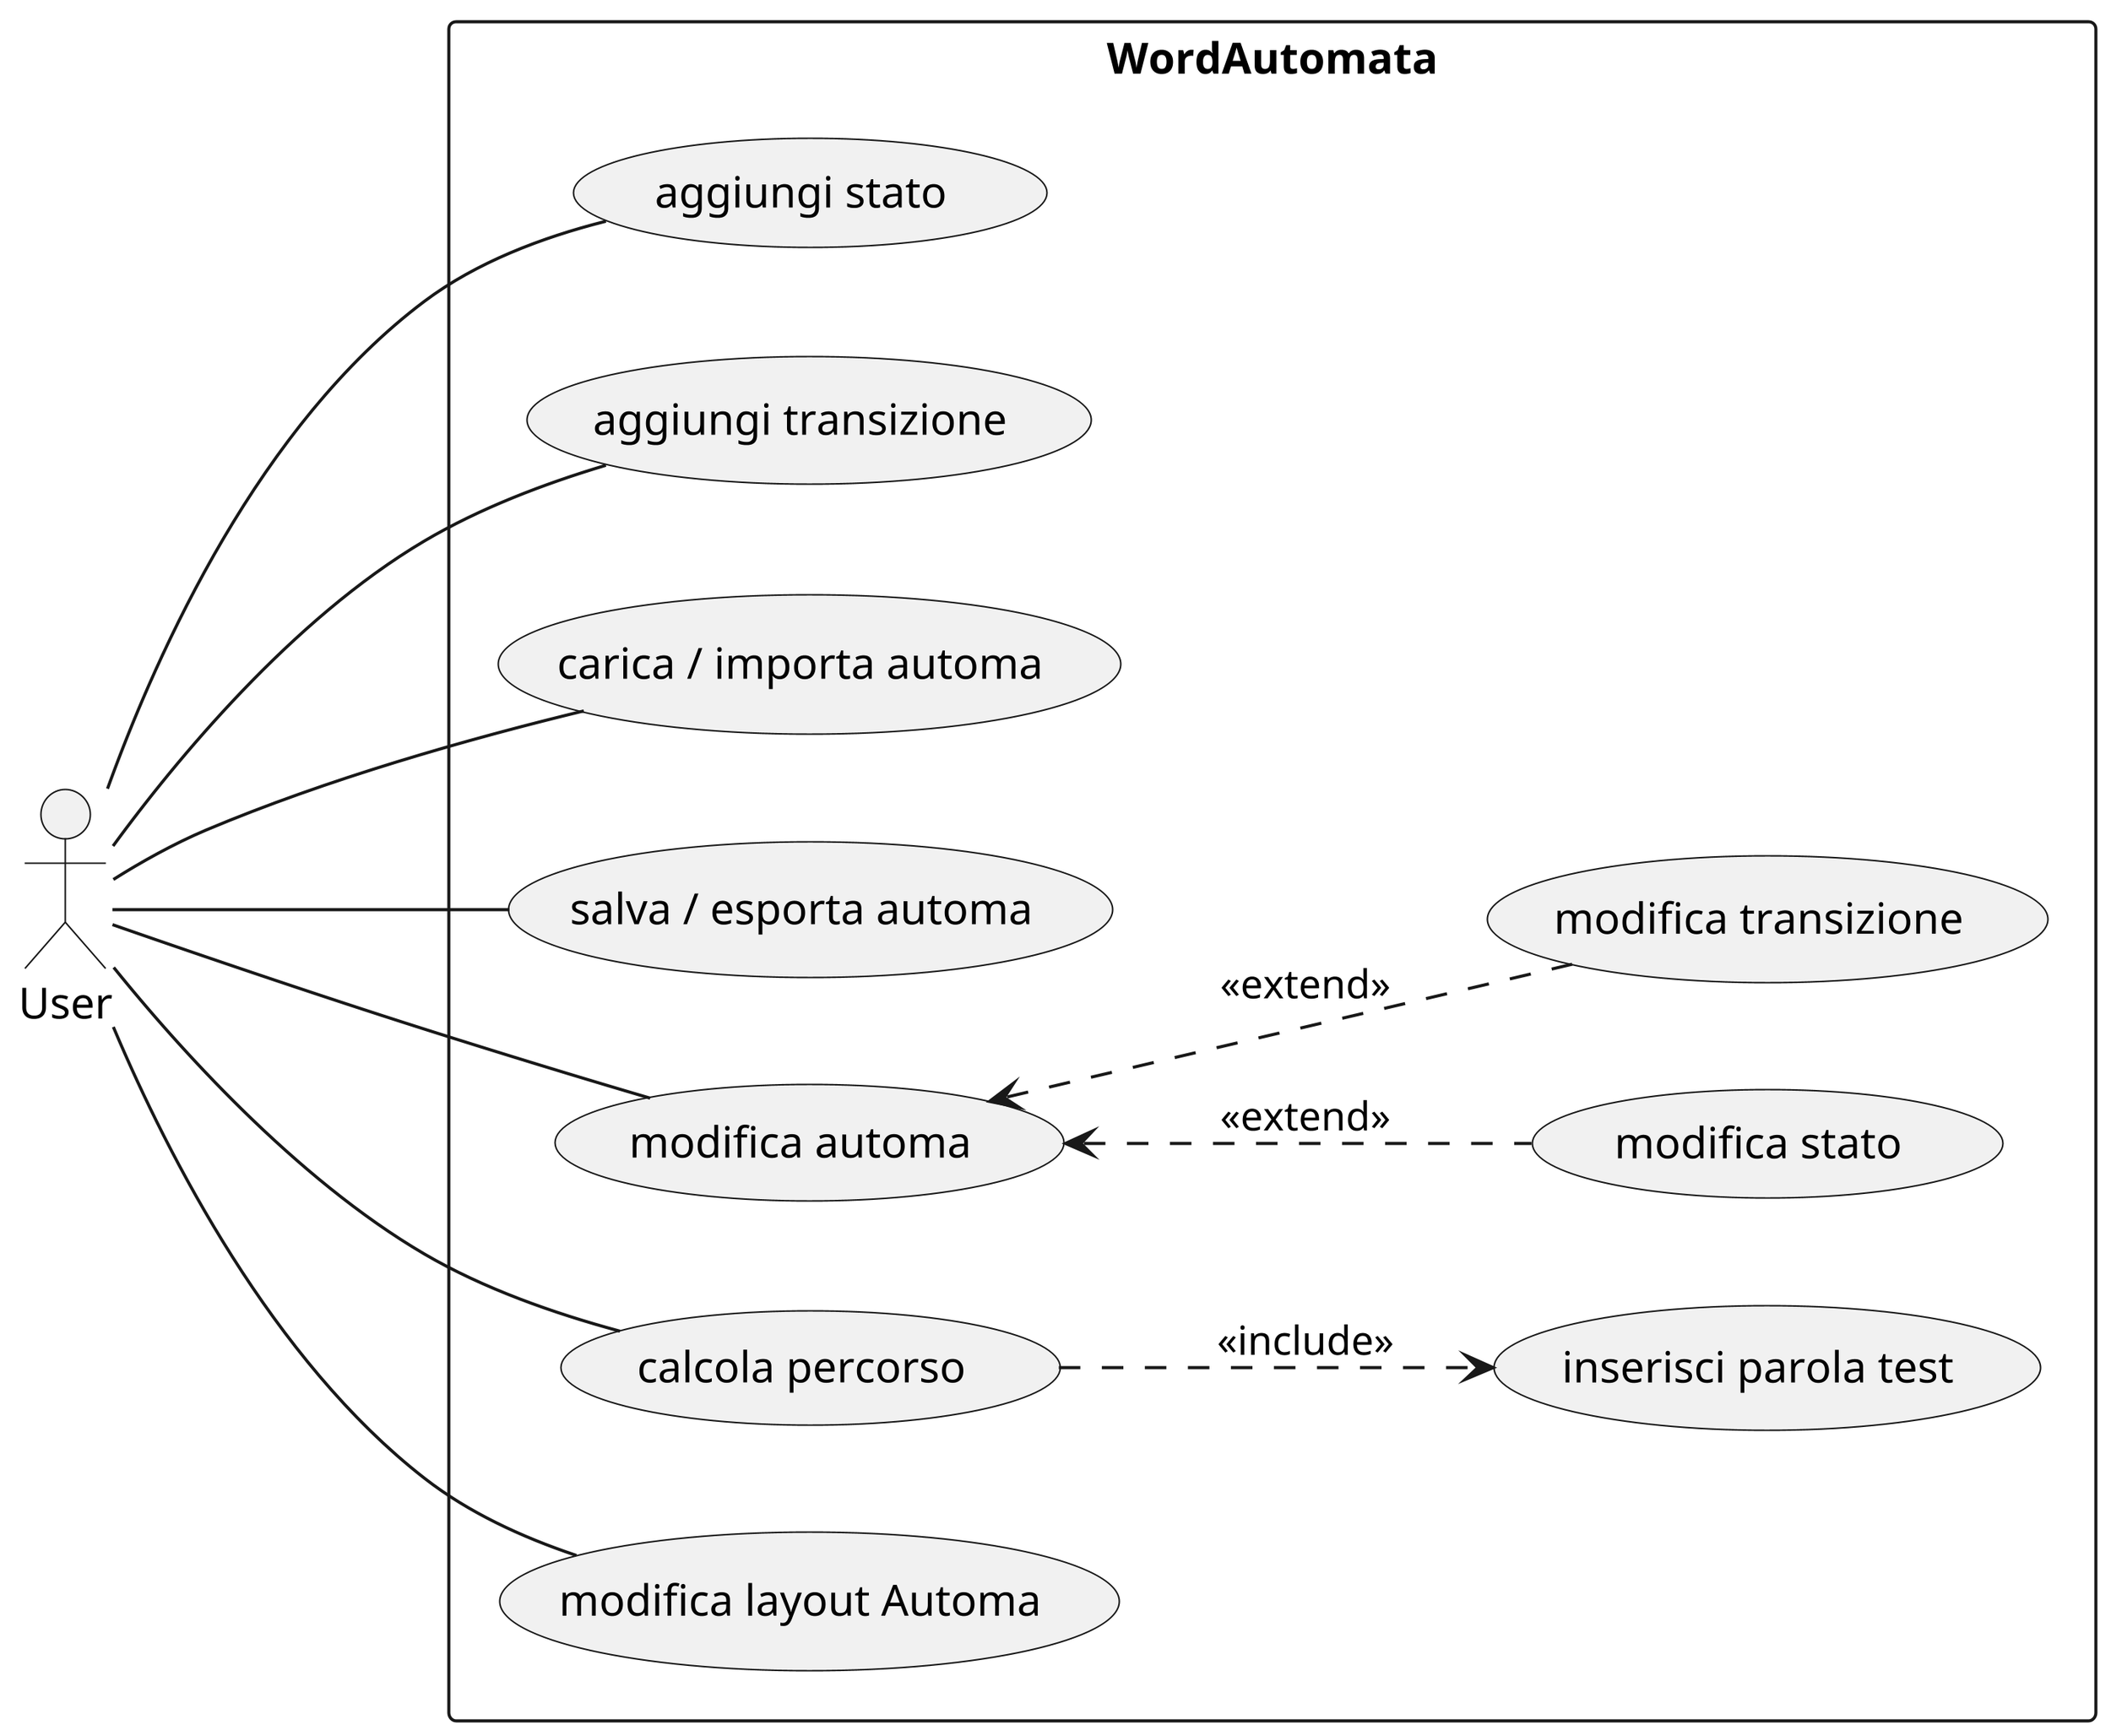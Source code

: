 @startuml
skinparam dpi 400
left to right direction
skinparam packageStyle rectangle
actor User
rectangle WordAutomata {
    usecase "aggiungi stato" as UCVAdd
    usecase "aggiungi transizione" as UCEAdd
    User -- (carica / importa automa)
    User -- (salva / esporta automa) 
    usecase "modifica automa" as UCMod
    usecase "modifica stato" as UCVMod
    usecase "modifica transizione" as UCEMod
    usecase "inserisci parola test" as UCTW
    usecase "calcola percorso" as UCCP
    usecase "modifica layout Automa" as UCLMod
}

User -- UCCP
User -- UCLMod
User --- UCMod 
User -- UCVAdd
User -- UCEAdd

UCMod <-. UCVMod : <<extend>>
UCMod <-. UCEMod : <<extend>>
UCCP .-> UCTW : <<include>>


@enduml
